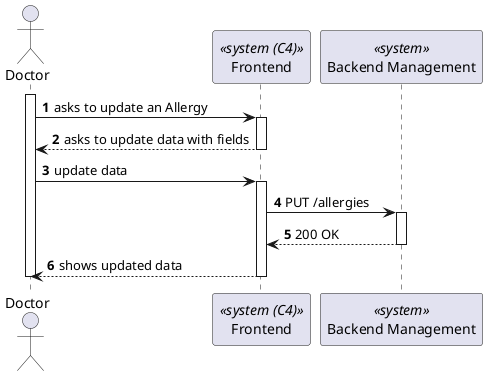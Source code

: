 @startuml

autonumber
actor Doctor as  "Doctor"
participant Frontend as "Frontend" <<system (C4)>>
participant SYS as "Backend Management" <<system>>

activate Doctor

 Doctor -> Frontend : asks to update an Allergy

    activate Frontend

        Frontend --> Doctor : asks to update data with fields

    deactivate Frontend

 Doctor -> Frontend : update data

    activate Frontend
        Frontend-> SYS : PUT /allergies 
        activate SYS

            Frontend <-- SYS : 200 OK

        deactivate SYS

    Frontend --> Doctor : shows updated data
    
    deactivate Frontend
deactivate Doctor


@enduml